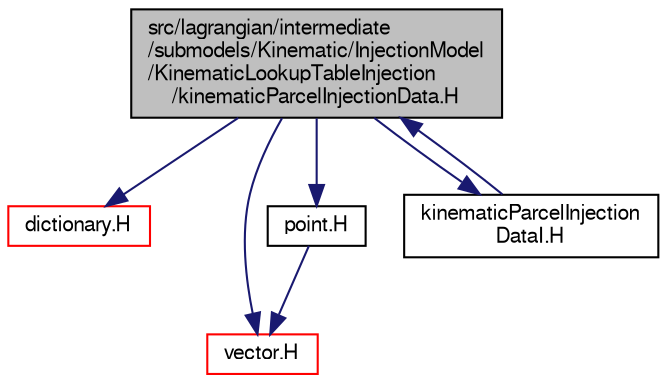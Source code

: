 digraph "src/lagrangian/intermediate/submodels/Kinematic/InjectionModel/KinematicLookupTableInjection/kinematicParcelInjectionData.H"
{
  bgcolor="transparent";
  edge [fontname="FreeSans",fontsize="10",labelfontname="FreeSans",labelfontsize="10"];
  node [fontname="FreeSans",fontsize="10",shape=record];
  Node0 [label="src/lagrangian/intermediate\l/submodels/Kinematic/InjectionModel\l/KinematicLookupTableInjection\l/kinematicParcelInjectionData.H",height=0.2,width=0.4,color="black", fillcolor="grey75", style="filled", fontcolor="black"];
  Node0 -> Node1 [color="midnightblue",fontsize="10",style="solid",fontname="FreeSans"];
  Node1 [label="dictionary.H",height=0.2,width=0.4,color="red",URL="$a08804.html"];
  Node0 -> Node72 [color="midnightblue",fontsize="10",style="solid",fontname="FreeSans"];
  Node72 [label="vector.H",height=0.2,width=0.4,color="red",URL="$a12836.html"];
  Node0 -> Node80 [color="midnightblue",fontsize="10",style="solid",fontname="FreeSans"];
  Node80 [label="point.H",height=0.2,width=0.4,color="black",URL="$a12059.html"];
  Node80 -> Node72 [color="midnightblue",fontsize="10",style="solid",fontname="FreeSans"];
  Node0 -> Node81 [color="midnightblue",fontsize="10",style="solid",fontname="FreeSans"];
  Node81 [label="kinematicParcelInjection\lDataI.H",height=0.2,width=0.4,color="black",URL="$a05765.html"];
  Node81 -> Node0 [color="midnightblue",fontsize="10",style="solid",fontname="FreeSans"];
}
